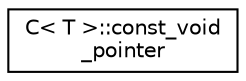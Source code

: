 digraph "Graphical Class Hierarchy"
{
  edge [fontname="Helvetica",fontsize="10",labelfontname="Helvetica",labelfontsize="10"];
  node [fontname="Helvetica",fontsize="10",shape=record];
  rankdir="LR";
  Node0 [label="C\< T \>::const_void\l_pointer",height=0.2,width=0.4,color="black", fillcolor="white", style="filled",URL="$struct_c_1_1const__void__pointer.html"];
}
